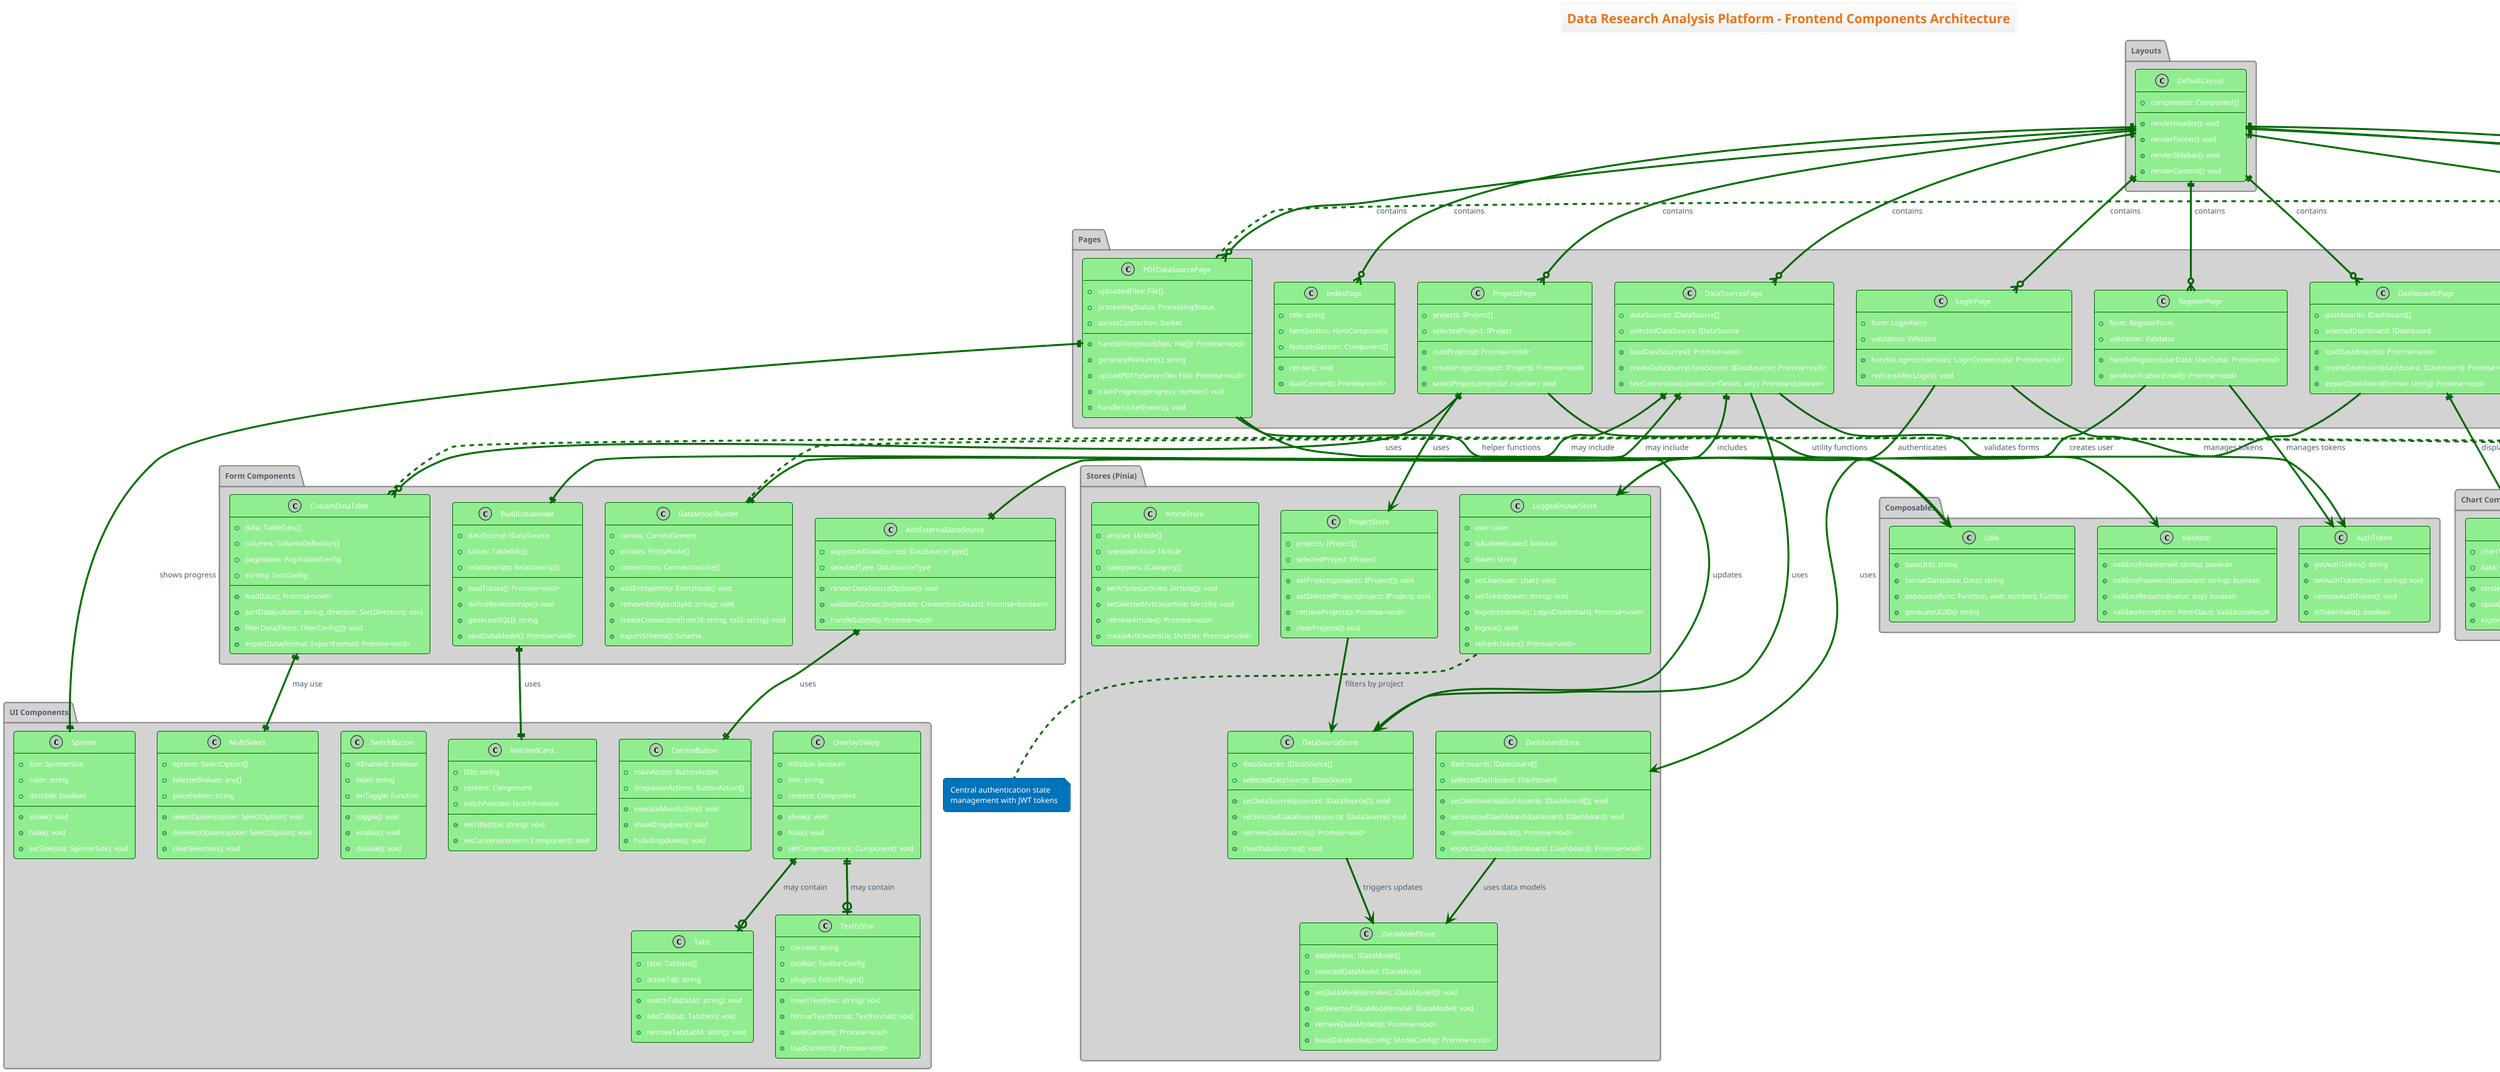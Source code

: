 @startuml Frontend_Components_Class_Diagram
!theme aws-orange
title Data Research Analysis Platform - Frontend Components Architecture

' Define styling
skinparam class {
    BackgroundColor LightGreen
    BorderColor DarkGreen
    ArrowColor DarkGreen
}
skinparam package {
    BackgroundColor LightGray
    BorderColor Gray
}

package "Layouts" {
    class DefaultLayout {
        +components: Component[]
        --
        +renderHeader(): void
        +renderFooter(): void
        +renderSidebar(): void
        +renderContent(): void
    }
}

package "Pages" {
    class IndexPage {
        +title: string
        +heroSection: HeroComponent
        +featuresSection: Component[]
        --
        +render(): void
        +loadContent(): Promise<void>
    }

    class LoginPage {
        +form: LoginForm
        +validation: Validator
        --
        +handleLogin(credentials: LoginCredentials): Promise<void>
        +redirectAfterLogin(): void
    }

    class RegisterPage {
        +form: RegisterForm
        +validation: Validator
        --
        +handleRegister(userData: UserData): Promise<void>
        +sendVerificationEmail(): Promise<void>
    }

    class ProjectsPage {
        +projects: IProject[]
        +selectedProject: IProject
        --
        +loadProjects(): Promise<void>
        +createProject(project: IProject): Promise<void>
        +selectProject(projectId: number): void
    }

    class DataSourcesPage {
        +dataSources: IDataSource[]
        +selectedDataSource: IDataSource
        --
        +loadDataSources(): Promise<void>
        +createDataSource(dataSource: IDataSource): Promise<void>
        +testConnection(connectionDetails: any): Promise<boolean>
    }

    class DashboardsPage {
        +dashboards: IDashboard[]
        +selectedDashboard: IDashboard
        --
        +loadDashboards(): Promise<void>
        +createDashboard(dashboard: IDashboard): Promise<void>
        +exportDashboard(format: string): Promise<void>
    }

    class PDFDataSourcePage {
        +uploadedFiles: File[]
        +processingStatus: ProcessingStatus
        +socketConnection: Socket
        --
        +handleFileUpload(files: File[]): Promise<void>
        +generateFileName(): string
        +uploadPDFToServer(file: File): Promise<void>
        +trackProgress(progress: number): void
        +handleSocketEvents(): void
    }
}

package "Shared Components" {
    class HeaderNav {
        +user: User
        +navigationItems: NavItem[]
        --
        +renderUserMenu(): void
        +handleLogout(): void
        +toggleMobileMenu(): void
    }

    class FooterNav {
        +links: FooterLink[]
        +socialMedia: SocialLink[]
        --
        +renderLinks(): void
        +renderSocialMedia(): void
    }

    class Sidebar {
        +menuItems: MenuItem[]
        +isCollapsed: boolean
        --
        +toggleCollapse(): void
        +renderMenuItems(): void
        +handleNavigation(item: MenuItem): void
    }

    class SidebarAdmin {
        +adminMenuItems: AdminMenuItem[]
        +permissions: Permission[]
        --
        +checkPermissions(): boolean
        +renderAdminMenu(): void
    }

    class NavigationDrawer {
        +isOpen: boolean
        +items: NavItem[]
        --
        +open(): void
        +close(): void
        +toggle(): void
    }

    class Breadcrumbs {
        +path: BreadcrumbItem[]
        +separator: string
        --
        +buildPath(route: Route): BreadcrumbItem[]
        +renderBreadcrumbs(): void
    }
}

package "Form Components" {
    class AddExternalDataSource {
        +supportedDataSources: DataSourceType[]
        +selectedType: DataSourceType
        --
        +renderDataSourceOptions(): void
        +validateConnection(details: ConnectionDetails): Promise<boolean>
        +handleSubmit(): Promise<void>
    }

    class BuildDataModel {
        +dataSource: IDataSource
        +tables: TableInfo[]
        +relationships: Relationship[]
        --
        +loadTables(): Promise<void>
        +defineRelationships(): void
        +generateSQL(): string
        +saveDataModel(): Promise<void>
    }

    class DataModelBuilder {
        +canvas: CanvasElement
        +entities: EntityNode[]
        +connections: ConnectionLine[]
        --
        +addEntity(entity: EntityNode): void
        +removeEntity(entityId: string): void
        +createConnection(fromId: string, toId: string): void
        +exportSchema(): Schema
    }

    class CustomDataTable {
        +data: TableData[]
        +columns: ColumnDefinition[]
        +pagination: PaginationConfig
        +sorting: SortConfig
        --
        +loadData(): Promise<void>
        +sortData(column: string, direction: SortDirection): void
        +filterData(filters: FilterConfig[]): void
        +exportData(format: ExportFormat): Promise<void>
    }
}

package "UI Components" {
    class OverlayDialog {
        +isVisible: boolean
        +title: string
        +content: Component
        --
        +show(): void
        +hide(): void
        +setContent(content: Component): void
    }

    class Spinner {
        +size: SpinnerSize
        +color: string
        +isVisible: boolean
        --
        +show(): void
        +hide(): void
        +setSize(size: SpinnerSize): void
    }

    class Tabs {
        +tabs: TabItem[]
        +activeTab: string
        --
        +switchTab(tabId: string): void
        +addTab(tab: TabItem): void
        +removeTab(tabId: string): void
    }

    class MultiSelect {
        +options: SelectOption[]
        +selectedValues: any[]
        +placeholder: string
        --
        +selectOption(option: SelectOption): void
        +deselectOption(option: SelectOption): void
        +clearSelection(): void
    }

    class SwitchButton {
        +isEnabled: boolean
        +label: string
        +onToggle: Function
        --
        +toggle(): void
        +enable(): void
        +disable(): void
    }

    class ComboButton {
        +mainAction: ButtonAction
        +dropdownActions: ButtonAction[]
        --
        +executeMainAction(): void
        +showDropdown(): void
        +hideDropdown(): void
    }

    class TextEditor {
        +content: string
        +toolbar: ToolbarConfig
        +plugins: EditorPlugin[]
        --
        +insertText(text: string): void
        +formatText(format: TextFormat): void
        +saveContent(): Promise<void>
        +loadContent(): Promise<void>
    }

    class NotchedCard {
        +title: string
        +content: Component
        +notchPosition: NotchPosition
        --
        +setTitle(title: string): void
        +setContent(content: Component): void
    }
}

package "Chart Components" {
    class ChartsContainer {
        +chartTypes: ChartType[]
        +data: ChartData
        --
        +renderChart(type: ChartType): void
        +updateData(data: ChartData): void
        +exportChart(format: string): Promise<void>
    }
}

package "Stores (Pinia)" {
    class DataSourceStore {
        +dataSources: IDataSource[]
        +selectedDataSource: IDataSource
        --
        +setDataSources(sources: IDataSource[]): void
        +setSelectedDataSource(source: IDataSource): void
        +retrieveDataSources(): Promise<void>
        +clearDataSources(): void
    }

    class ProjectStore {
        +projects: IProject[]
        +selectedProject: IProject
        --
        +setProjects(projects: IProject[]): void
        +setSelectedProject(project: IProject): void
        +retrieveProjects(): Promise<void>
        +clearProjects(): void
    }

    class DashboardStore {
        +dashboards: IDashboard[]
        +selectedDashboard: IDashboard
        --
        +setDashboards(dashboards: IDashboard[]): void
        +setSelectedDashboard(dashboard: IDashboard): void
        +retrieveDashboards(): Promise<void>
        +exportDashboard(dashboard: IDashboard): Promise<void>
    }

    class DataModelStore {
        +dataModels: IDataModel[]
        +selectedDataModel: IDataModel
        --
        +setDataModels(models: IDataModel[]): void
        +setSelectedDataModel(model: IDataModel): void
        +retrieveDataModels(): Promise<void>
        +buildDataModel(config: ModelConfig): Promise<void>
    }

    class LoggedInUserStore {
        +user: User
        +isAuthenticated: boolean
        +token: string
        --
        +setUser(user: User): void
        +setToken(token: string): void
        +login(credentials: LoginCredentials): Promise<void>
        +logout(): void
        +refreshToken(): Promise<void>
    }

    class ArticleStore {
        +articles: IArticle[]
        +selectedArticle: IArticle
        +categories: ICategory[]
        --
        +setArticles(articles: IArticle[]): void
        +setSelectedArticle(article: IArticle): void
        +retrieveArticles(): Promise<void>
        +createArticle(article: IArticle): Promise<void>
    }
}

package "Composables" {
    class AuthToken {
        --
        +getAuthToken(): string
        +setAuthToken(token: string): void
        +removeAuthToken(): void
        +isTokenValid(): boolean
    }

    class Utils {
        --
        +baseUrl(): string
        +formatDate(date: Date): string
        +debounce(func: Function, wait: number): Function
        +generateUUID(): string
    }

    class Validator {
        --
        +validateEmail(email: string): boolean
        +validatePassword(password: string): boolean
        +validateRequired(value: any): boolean
        +validateForm(form: FormData): ValidationResult
    }
}

' Page relationships
DefaultLayout ||--o{ IndexPage : contains
DefaultLayout ||--o{ LoginPage : contains
DefaultLayout ||--o{ RegisterPage : contains
DefaultLayout ||--o{ ProjectsPage : contains
DefaultLayout ||--o{ DataSourcesPage : contains
DefaultLayout ||--o{ DashboardsPage : contains
DefaultLayout ||--o{ PDFDataSourcePage : contains

' Layout components
DefaultLayout ||--|| HeaderNav : includes
DefaultLayout ||--|| FooterNav : includes
DefaultLayout ||--o| Sidebar : may include
DefaultLayout ||--o| SidebarAdmin : may include

' Page components
ProjectsPage ||--o{ CustomDataTable : uses
DataSourcesPage ||--|| AddExternalDataSource : includes
DataSourcesPage ||--|| BuildDataModel : may include
DataSourcesPage ||--|| DataModelBuilder : may include
DashboardsPage ||--o{ ChartsContainer : displays
PDFDataSourcePage ||--|| Spinner : shows progress

' UI component relationships
OverlayDialog ||--o| Tabs : may contain
OverlayDialog ||--o| TextEditor : may contain
CustomDataTable ||--|| MultiSelect : may use
AddExternalDataSource ||--|| ComboButton : uses
BuildDataModel ||--|| NotchedCard : uses

' Store relationships
ProjectsPage --> ProjectStore : uses
DataSourcesPage --> DataSourceStore : uses
DashboardsPage --> DashboardStore : uses
PDFDataSourcePage --> DataSourceStore : updates
LoginPage --> LoggedInUserStore : authenticates
RegisterPage --> LoggedInUserStore : creates user

' Composable relationships
LoginPage --> AuthToken : manages tokens
RegisterPage --> AuthToken : manages tokens
ProjectsPage --> Utils : utility functions
DataSourcesPage --> Validator : validates forms
PDFDataSourcePage --> Utils : helper functions

' Store cross-dependencies
DataSourceStore --> DataModelStore : triggers updates
ProjectStore --> DataSourceStore : filters by project
DashboardStore --> DataModelStore : uses data models

note right of PDFDataSourcePage : Handles PDF file upload with\nreal-time progress tracking\nvia Socket.IO

note right of DataModelBuilder : Visual drag-and-drop interface\nfor building data relationships

note right of CustomDataTable : Reusable table component with\nsorting, filtering, and export

note bottom of LoggedInUserStore : Central authentication state\nmanagement with JWT tokens

@enduml